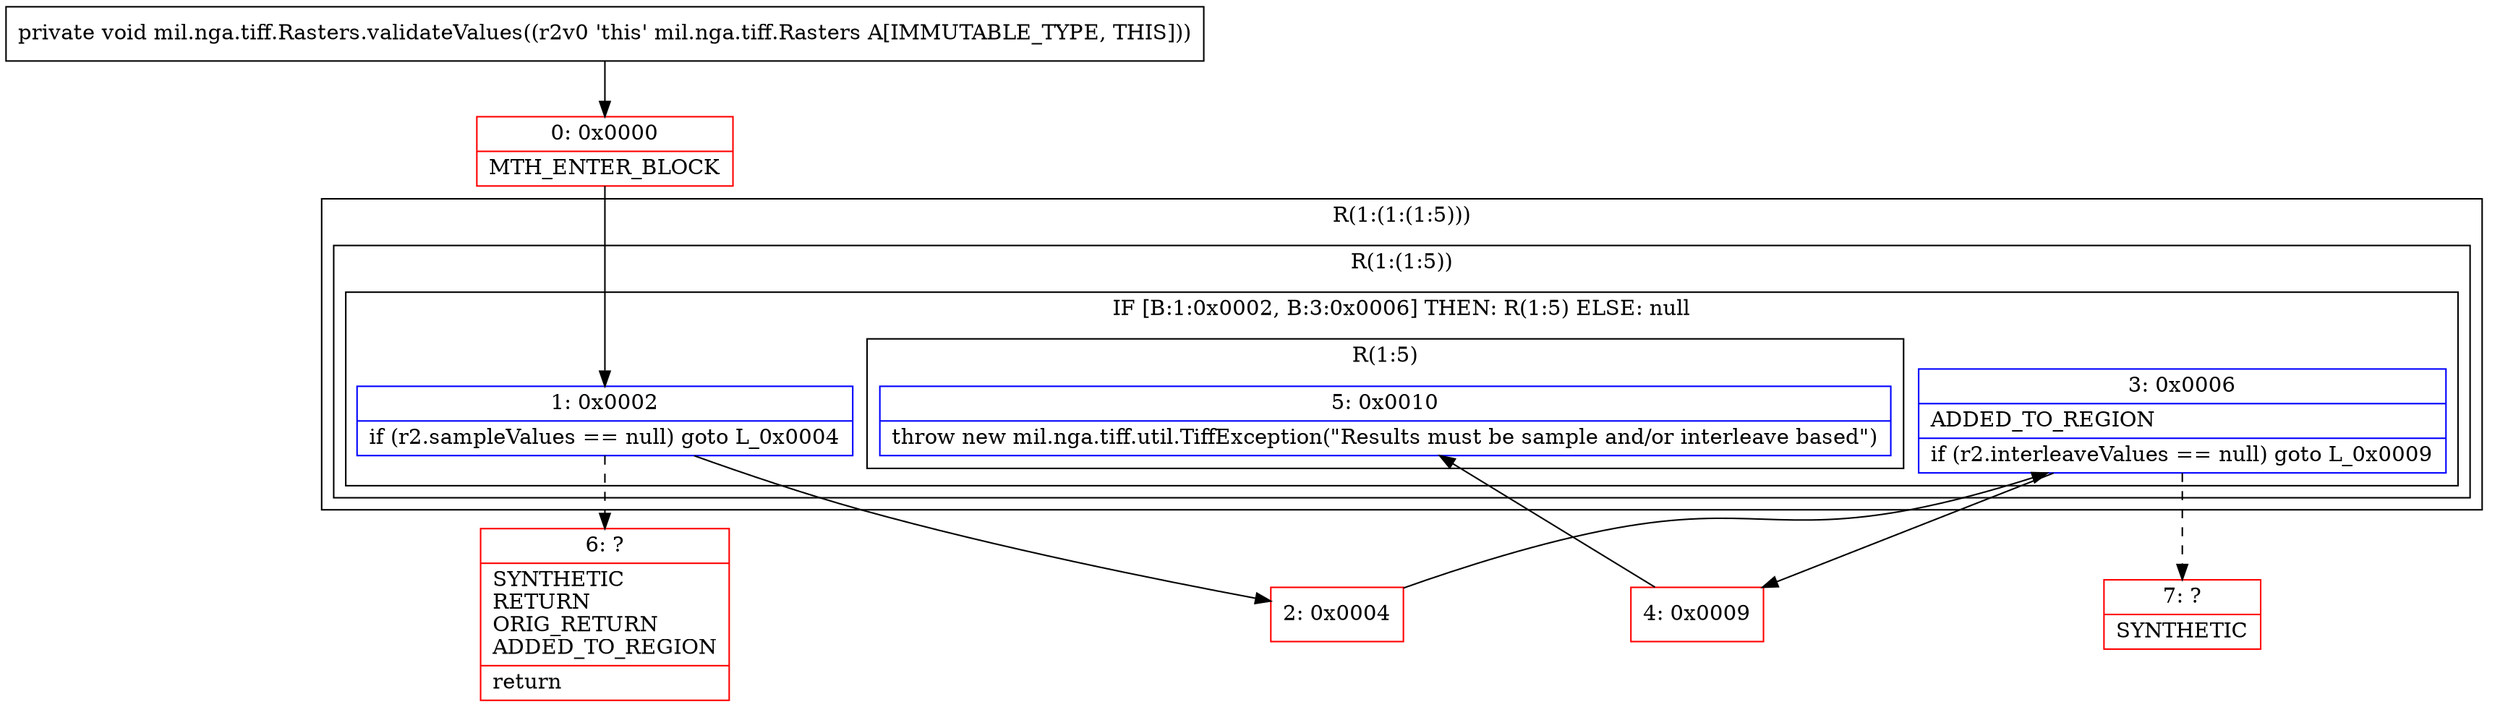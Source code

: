 digraph "CFG formil.nga.tiff.Rasters.validateValues()V" {
subgraph cluster_Region_1020023159 {
label = "R(1:(1:(1:5)))";
node [shape=record,color=blue];
subgraph cluster_Region_1305149417 {
label = "R(1:(1:5))";
node [shape=record,color=blue];
subgraph cluster_IfRegion_1040785220 {
label = "IF [B:1:0x0002, B:3:0x0006] THEN: R(1:5) ELSE: null";
node [shape=record,color=blue];
Node_1 [shape=record,label="{1\:\ 0x0002|if (r2.sampleValues == null) goto L_0x0004\l}"];
Node_3 [shape=record,label="{3\:\ 0x0006|ADDED_TO_REGION\l|if (r2.interleaveValues == null) goto L_0x0009\l}"];
subgraph cluster_Region_600458505 {
label = "R(1:5)";
node [shape=record,color=blue];
Node_5 [shape=record,label="{5\:\ 0x0010|throw new mil.nga.tiff.util.TiffException(\"Results must be sample and\/or interleave based\")\l}"];
}
}
}
}
Node_0 [shape=record,color=red,label="{0\:\ 0x0000|MTH_ENTER_BLOCK\l}"];
Node_2 [shape=record,color=red,label="{2\:\ 0x0004}"];
Node_4 [shape=record,color=red,label="{4\:\ 0x0009}"];
Node_6 [shape=record,color=red,label="{6\:\ ?|SYNTHETIC\lRETURN\lORIG_RETURN\lADDED_TO_REGION\l|return\l}"];
Node_7 [shape=record,color=red,label="{7\:\ ?|SYNTHETIC\l}"];
MethodNode[shape=record,label="{private void mil.nga.tiff.Rasters.validateValues((r2v0 'this' mil.nga.tiff.Rasters A[IMMUTABLE_TYPE, THIS])) }"];
MethodNode -> Node_0;
Node_1 -> Node_2;
Node_1 -> Node_6[style=dashed];
Node_3 -> Node_4;
Node_3 -> Node_7[style=dashed];
Node_0 -> Node_1;
Node_2 -> Node_3;
Node_4 -> Node_5;
}

